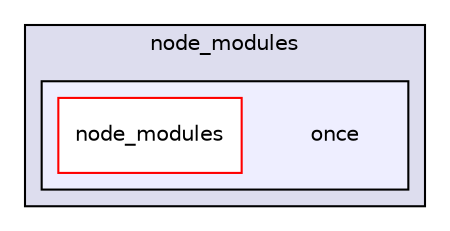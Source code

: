 digraph "gulp-src/node_modules/gulp/node_modules/orchestrator/node_modules/end-of-stream/node_modules/once" {
  compound=true
  node [ fontsize="10", fontname="Helvetica"];
  edge [ labelfontsize="10", labelfontname="Helvetica"];
  subgraph clusterdir_7e182ae932d021a7120b6d558acd0f19 {
    graph [ bgcolor="#ddddee", pencolor="black", label="node_modules" fontname="Helvetica", fontsize="10", URL="dir_7e182ae932d021a7120b6d558acd0f19.html"]
  subgraph clusterdir_37a1575dbeacd62099e17e43aad6ff4b {
    graph [ bgcolor="#eeeeff", pencolor="black", label="" URL="dir_37a1575dbeacd62099e17e43aad6ff4b.html"];
    dir_37a1575dbeacd62099e17e43aad6ff4b [shape=plaintext label="once"];
    dir_2fc3ea320d3a032ba8dcebb6c63fad1a [shape=box label="node_modules" color="red" fillcolor="white" style="filled" URL="dir_2fc3ea320d3a032ba8dcebb6c63fad1a.html"];
  }
  }
}
